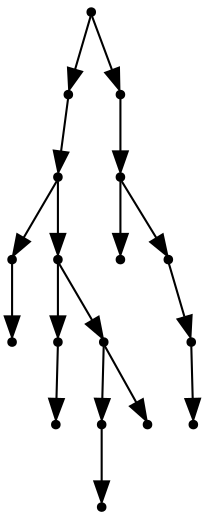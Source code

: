 digraph {
  17 [shape=point];
  10 [shape=point];
  9 [shape=point];
  1 [shape=point];
  0 [shape=point];
  8 [shape=point];
  3 [shape=point];
  2 [shape=point];
  7 [shape=point];
  5 [shape=point];
  4 [shape=point];
  6 [shape=point];
  16 [shape=point];
  15 [shape=point];
  11 [shape=point];
  14 [shape=point];
  13 [shape=point];
  12 [shape=point];
17 -> 10;
10 -> 9;
9 -> 1;
1 -> 0;
9 -> 8;
8 -> 3;
3 -> 2;
8 -> 7;
7 -> 5;
5 -> 4;
7 -> 6;
17 -> 16;
16 -> 15;
15 -> 11;
15 -> 14;
14 -> 13;
13 -> 12;
}
